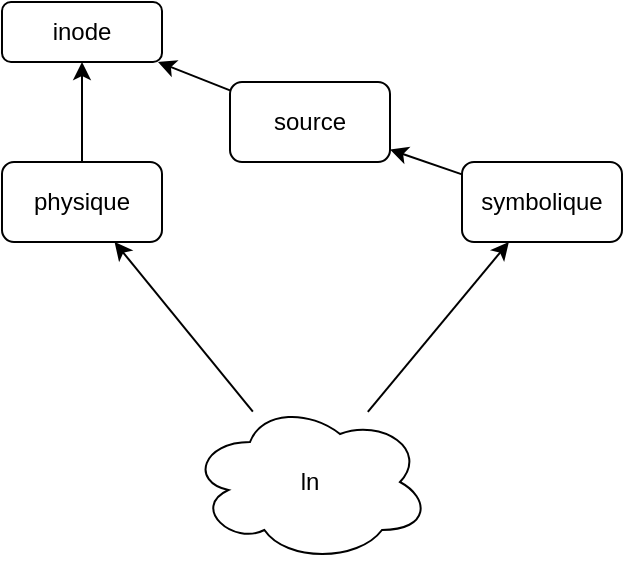 <mxfile>
    <diagram id="zUqFbWBesndSj5eC6b0c" name="Page-1">
        <mxGraphModel dx="1420" dy="817" grid="1" gridSize="10" guides="1" tooltips="1" connect="1" arrows="1" fold="1" page="1" pageScale="1" pageWidth="827" pageHeight="1169" math="0" shadow="0">
            <root>
                <mxCell id="0"/>
                <mxCell id="1" parent="0"/>
                <mxCell id="2" value="ln" style="ellipse;shape=cloud;whiteSpace=wrap;html=1;" vertex="1" parent="1">
                    <mxGeometry x="354" y="360" width="120" height="80" as="geometry"/>
                </mxCell>
                <mxCell id="3" value="physique" style="rounded=1;whiteSpace=wrap;html=1;" vertex="1" parent="1">
                    <mxGeometry x="260" y="240" width="80" height="40" as="geometry"/>
                </mxCell>
                <mxCell id="4" value="symbolique" style="rounded=1;whiteSpace=wrap;html=1;" vertex="1" parent="1">
                    <mxGeometry x="490" y="240" width="80" height="40" as="geometry"/>
                </mxCell>
                <mxCell id="5" value="source" style="rounded=1;whiteSpace=wrap;html=1;" vertex="1" parent="1">
                    <mxGeometry x="374" y="200" width="80" height="40" as="geometry"/>
                </mxCell>
                <mxCell id="6" value="inode" style="rounded=1;whiteSpace=wrap;html=1;" vertex="1" parent="1">
                    <mxGeometry x="260" y="160" width="80" height="30" as="geometry"/>
                </mxCell>
                <mxCell id="7" value="" style="endArrow=classic;html=1;" edge="1" parent="1" source="3" target="6">
                    <mxGeometry width="50" height="50" relative="1" as="geometry">
                        <mxPoint x="460" y="450" as="sourcePoint"/>
                        <mxPoint x="510" y="400" as="targetPoint"/>
                    </mxGeometry>
                </mxCell>
                <mxCell id="8" value="" style="endArrow=classic;html=1;" edge="1" parent="1" source="5" target="6">
                    <mxGeometry width="50" height="50" relative="1" as="geometry">
                        <mxPoint x="310" y="260" as="sourcePoint"/>
                        <mxPoint x="310" y="200" as="targetPoint"/>
                    </mxGeometry>
                </mxCell>
                <mxCell id="9" value="" style="endArrow=classic;html=1;" edge="1" parent="1" source="2" target="3">
                    <mxGeometry width="50" height="50" relative="1" as="geometry">
                        <mxPoint x="320" y="270" as="sourcePoint"/>
                        <mxPoint x="320" y="210" as="targetPoint"/>
                    </mxGeometry>
                </mxCell>
                <mxCell id="10" value="" style="endArrow=classic;html=1;" edge="1" parent="1" source="2" target="4">
                    <mxGeometry width="50" height="50" relative="1" as="geometry">
                        <mxPoint x="330" y="280" as="sourcePoint"/>
                        <mxPoint x="330" y="220" as="targetPoint"/>
                    </mxGeometry>
                </mxCell>
                <mxCell id="11" value="" style="endArrow=classic;html=1;" edge="1" parent="1" source="4" target="5">
                    <mxGeometry width="50" height="50" relative="1" as="geometry">
                        <mxPoint x="340" y="290" as="sourcePoint"/>
                        <mxPoint x="340" y="230" as="targetPoint"/>
                    </mxGeometry>
                </mxCell>
            </root>
        </mxGraphModel>
    </diagram>
</mxfile>